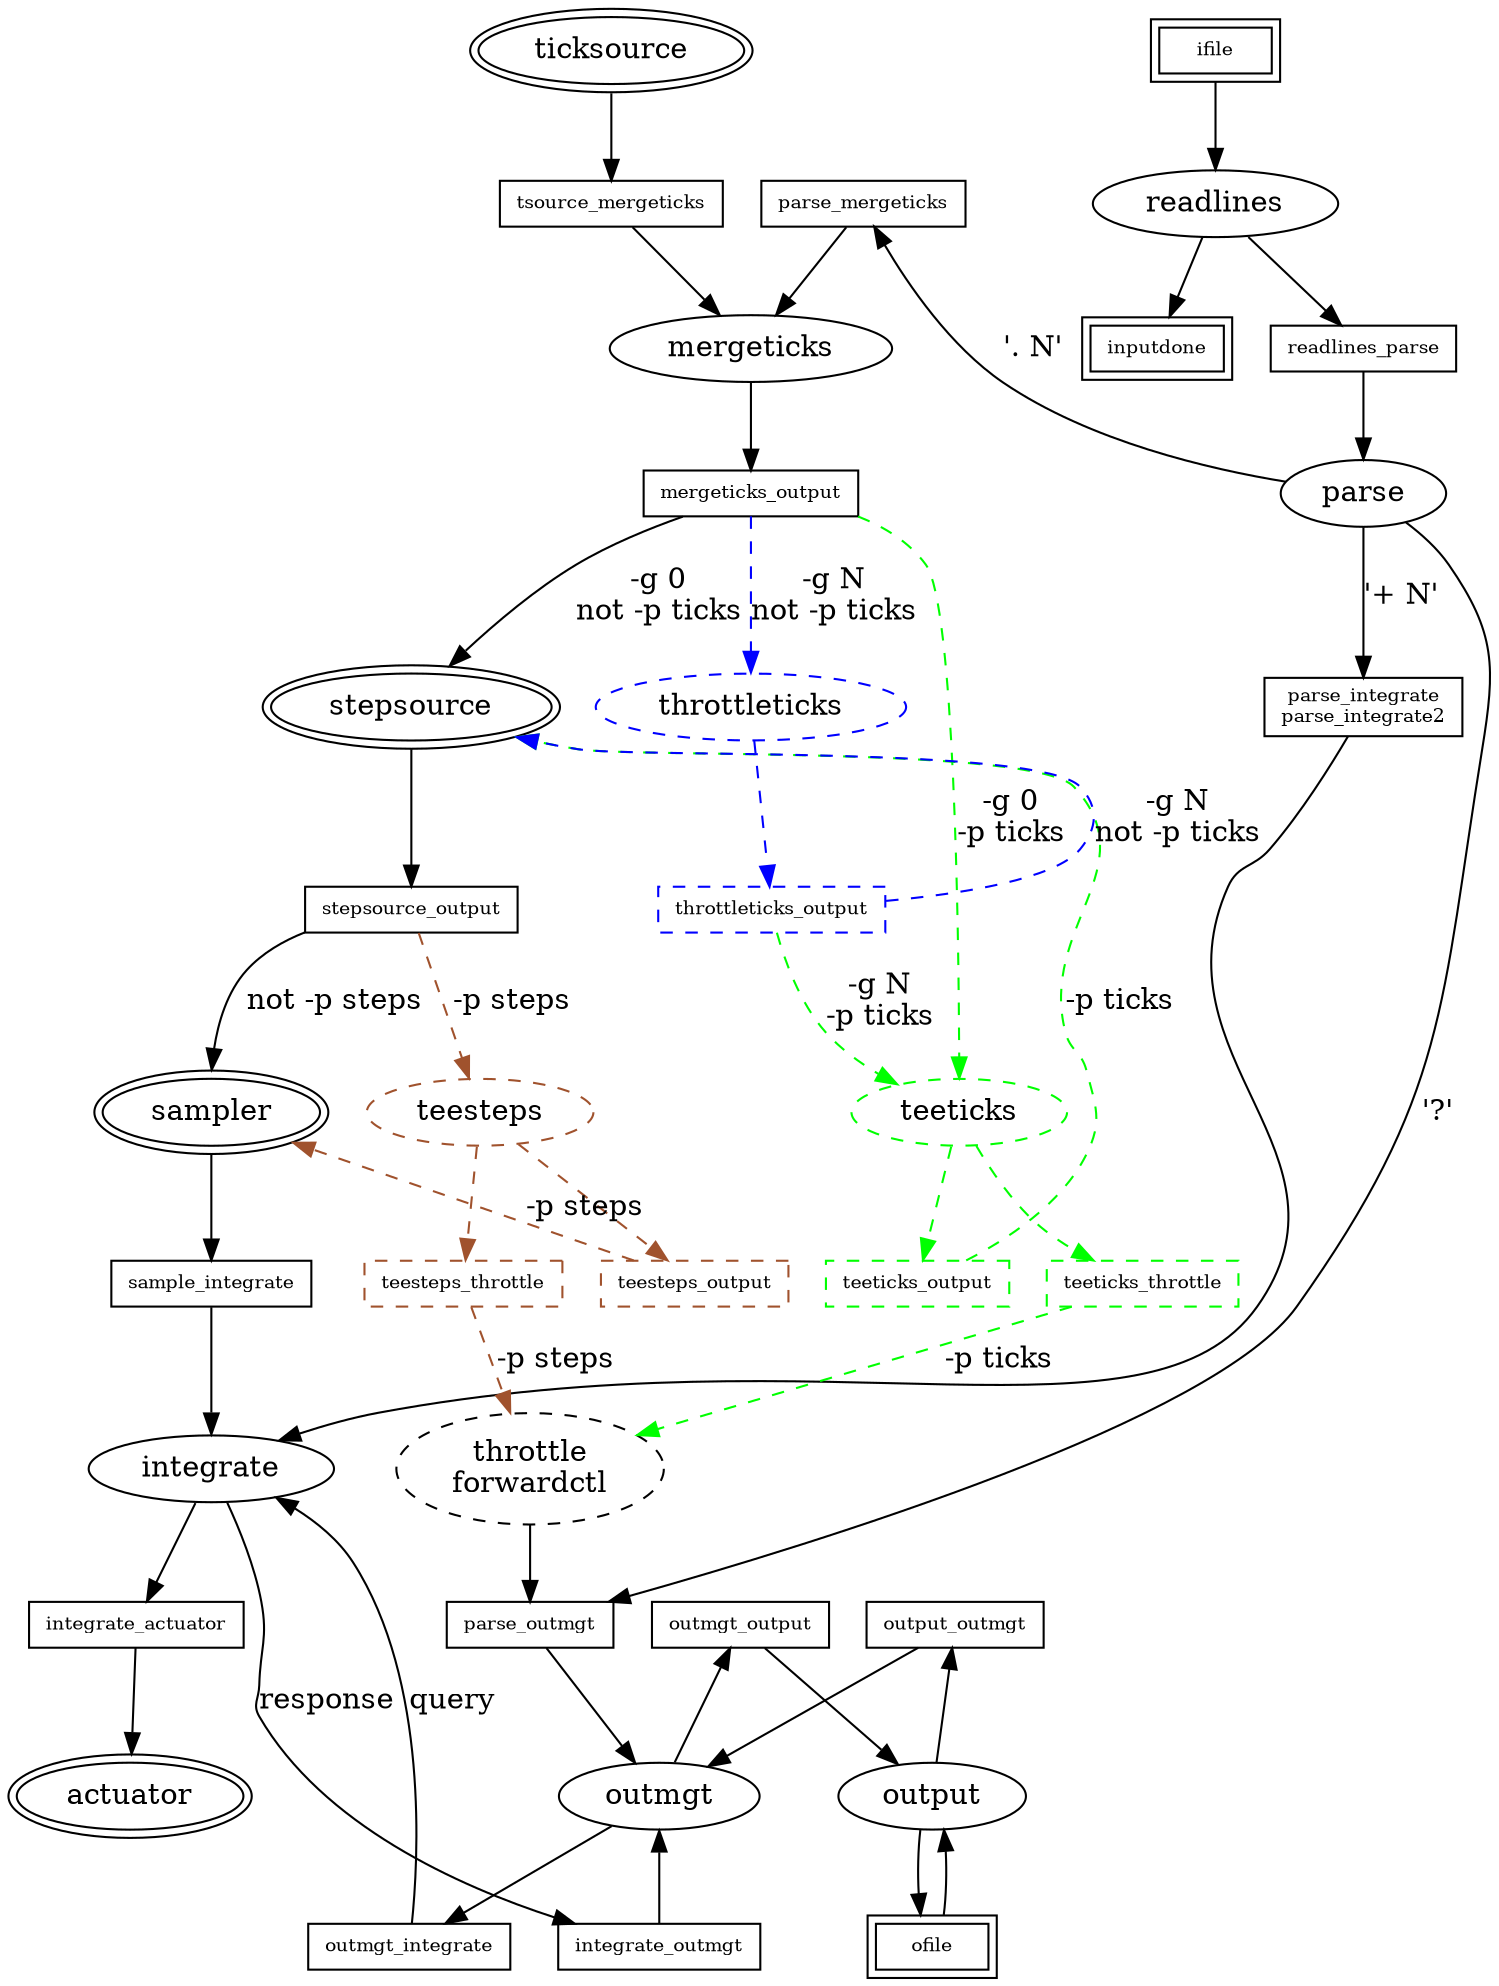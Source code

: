 digraph G {
    /*
        layout=neato
        overlap=false //ipsep
        mode=ipsep
        sep="+20"
   */
   pack=true
       
        node [height=0.3,shape=ellipse,peripheries=1]; // processes

        readlines
        parse
        mergeticks
        integrate
        outmgt
        output

        node [style=dashed]; // optional processes

        throttle_forwardctl [label="throttle\nforwardctl"]
        throttleticks [color=blue]
        teesteps [color=sienna]
        teeticks [color=green]

        node [style=solid,peripheries=2]; // source/sinks processes

        stepsource
        ticksource
        sampler
        actuator

        node [shape=box,fontsize=9,peripheries=1]; // channels

	tsource_mergeticks
	readlines_parse
	parse_mergeticks
	parse_integrate [label="parse_integrate\nparse_integrate2"]
	parse_outmgt
	integrate_outmgt
	integrate_actuator
	outmgt_integrate
	sample_integrate
	outmgt_output
	output_outmgt
	mergeticks_output	
        stepsource_output

        node [style=dashed]; // optional channels

        teesteps_output [color=sienna]
        teesteps_throttle [color=sienna]
        teeticks_throttle [color=green]
        teeticks_output [color=green]
        throttleticks_output [color=blue]

        node [peripheries=2,style=solid]; // source/sinks channels
        ifile
        ofile
        inputdone



        // edges around [readlines]
        ifile -> readlines -> readlines_parse
        readlines -> inputdone

        // around [parse]
        readlines_parse -> parse
        parse -> parse_mergeticks [label="'. N'",constraint=false]
        parse -> parse_integrate [label="'+ N'"]
        parse -> parse_outmgt [label="'?'",constraint=false]

        // around [integrate]
        parse_integrate -> integrate [constraint=false]
        integrate -> integrate_actuator
        sample_integrate -> integrate
        integrate -> integrate_outmgt [constraint=false,label="response"]
        // outmgt_integrate -> integrate
        integrate -> outmgt_integrate [dir=back,label="query"]

        // around [actuator]
        integrate_actuator -> actuator

        // around [output]
        outmgt_output -> output
        output_outmgt -> output [dir=back]
        //        output -> output_outmgt [constraint=false]
        ofile -> output -> ofile

        // around [outmgt]
        parse_outmgt -> outmgt
        outmgt -> outmgt_integrate
        //        outmgt -> outmgt_output       
        outmgt_output -> outmgt [dir=back]
        output_outmgt -> outmgt
        //        integrate_outmgt -> outmgt
        outmgt -> integrate_outmgt [dir=back]

        // around [ticksource] and [mergeticks]
        ticksource -> tsource_mergeticks
        tsource_mergeticks -> mergeticks -> mergeticks_output
        parse_mergeticks -> mergeticks

        // around [stepsource]
        mergeticks_output -> stepsource  [label="-g 0\nnot -p ticks"]
        stepsource -> stepsource_output

        // around [sampler]
        stepsource_output -> sampler  [label="not -p steps"]
        sampler -> sample_integrate

        // around [throttle_forwardctl]
        throttle_forwardctl -> parse_outmgt

        // optional edges
        edge [style=dashed]

        // around [throttleticks] for -g
        edge [color=blue]
        mergeticks_output -> throttleticks  [label="-g N\nnot -p ticks"]
        throttleticks -> throttleticks_output
        throttleticks_output -> stepsource [label="-g N\nnot -p ticks",constraint=false]

        // around [teeticks] for -p ticks
        edge [color=green]
        throttleticks_output -> teeticks  [label="-g N\n-p ticks"]
        teeticks -> teeticks_throttle
        mergeticks_output -> teeticks  [label="-g 0\n-p ticks"]
        teeticks -> teeticks_output
        teeticks_output -> stepsource [color=green,label="-p ticks",constraint=false]

        teeticks_throttle -> throttle_forwardctl [label="-p ticks"]

        // around [teesteps] for -p steps
        edge [color=sienna]
        stepsource_output -> teesteps [label="-p steps"]
        teesteps -> teesteps_output
        teesteps_output -> sampler [label="-p steps",constraint=false]
        teesteps -> teesteps_throttle

        teesteps_throttle -> throttle_forwardctl [label="-p steps"]



}